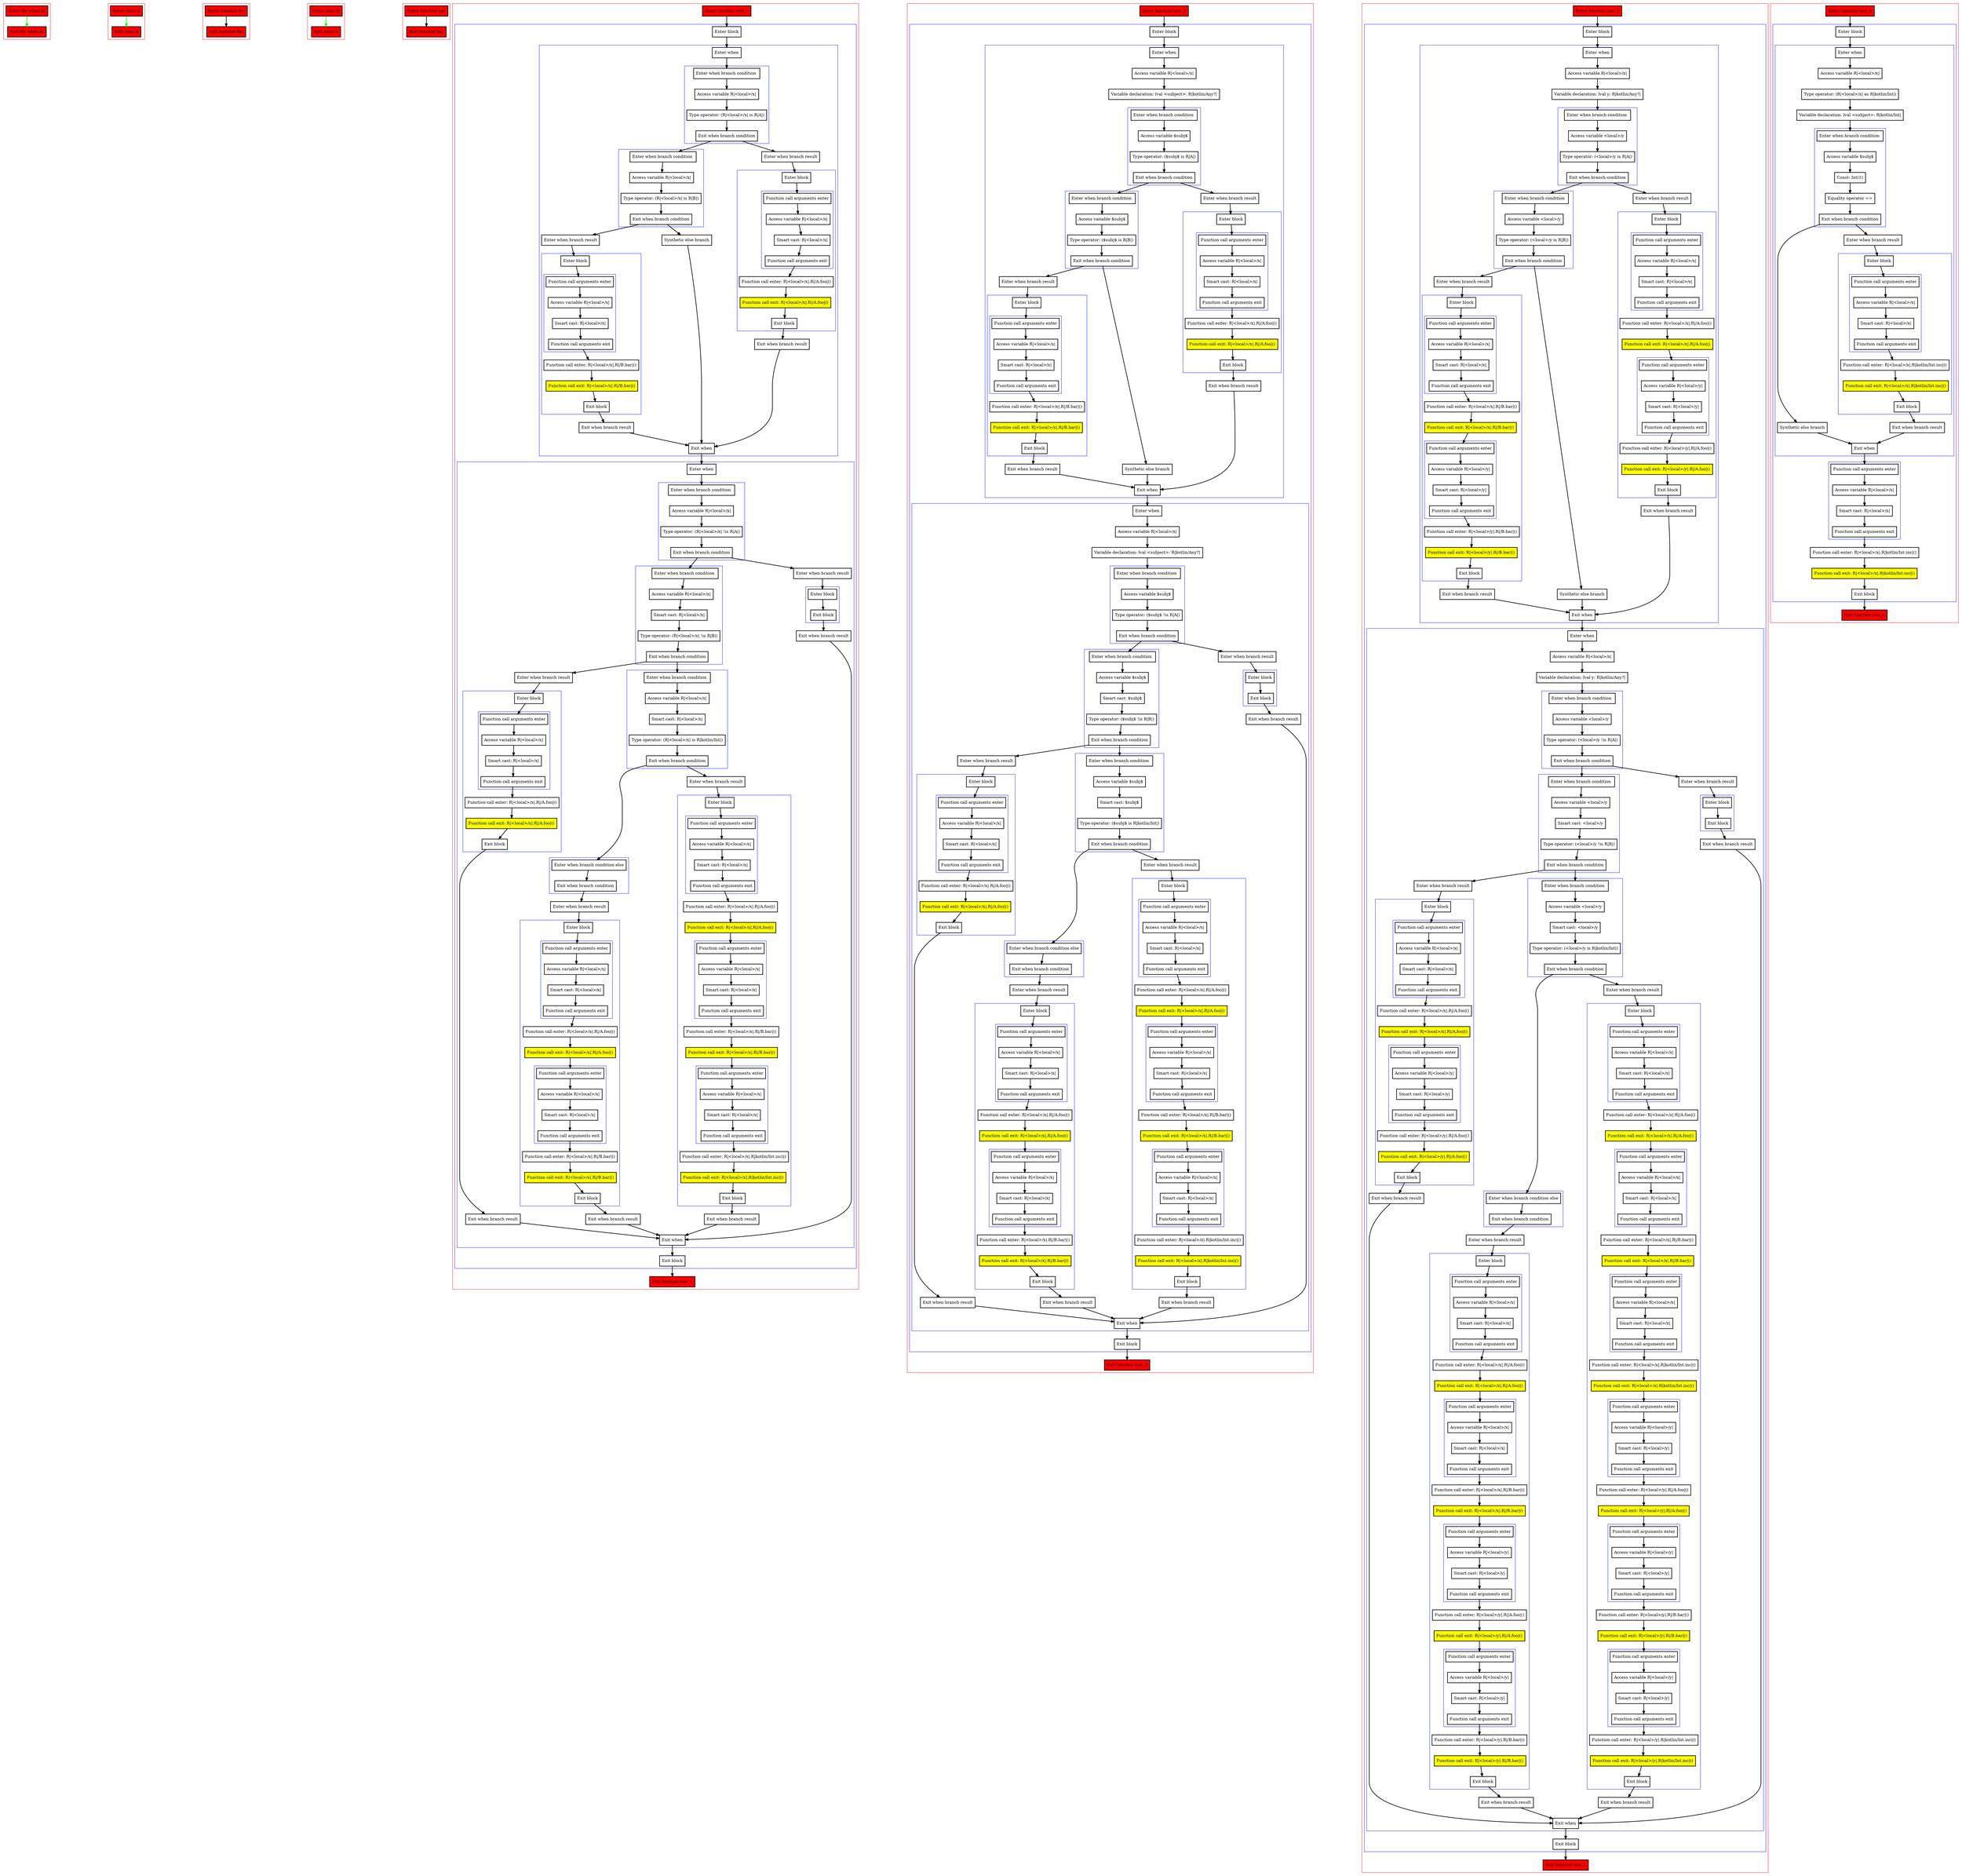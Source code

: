digraph when_kt {
    graph [nodesep=3]
    node [shape=box penwidth=2]
    edge [penwidth=2]

    subgraph cluster_0 {
        color=red
        0 [label="Enter file when.kt" style="filled" fillcolor=red];
        1 [label="Exit file when.kt" style="filled" fillcolor=red];
    }
    0 -> {1} [color=green];

    subgraph cluster_1 {
        color=red
        2 [label="Enter class A" style="filled" fillcolor=red];
        3 [label="Exit class A" style="filled" fillcolor=red];
    }
    2 -> {3} [color=green];

    subgraph cluster_2 {
        color=red
        4 [label="Enter function foo" style="filled" fillcolor=red];
        5 [label="Exit function foo" style="filled" fillcolor=red];
    }
    4 -> {5};

    subgraph cluster_3 {
        color=red
        6 [label="Enter class B" style="filled" fillcolor=red];
        7 [label="Exit class B" style="filled" fillcolor=red];
    }
    6 -> {7} [color=green];

    subgraph cluster_4 {
        color=red
        8 [label="Enter function bar" style="filled" fillcolor=red];
        9 [label="Exit function bar" style="filled" fillcolor=red];
    }
    8 -> {9};

    subgraph cluster_5 {
        color=red
        10 [label="Enter function test_1" style="filled" fillcolor=red];
        subgraph cluster_6 {
            color=blue
            11 [label="Enter block"];
            subgraph cluster_7 {
                color=blue
                12 [label="Enter when"];
                subgraph cluster_8 {
                    color=blue
                    13 [label="Enter when branch condition "];
                    14 [label="Access variable R|<local>/x|"];
                    15 [label="Type operator: (R|<local>/x| is R|A|)"];
                    16 [label="Exit when branch condition"];
                }
                subgraph cluster_9 {
                    color=blue
                    17 [label="Enter when branch condition "];
                    18 [label="Access variable R|<local>/x|"];
                    19 [label="Type operator: (R|<local>/x| is R|B|)"];
                    20 [label="Exit when branch condition"];
                }
                21 [label="Synthetic else branch"];
                22 [label="Enter when branch result"];
                subgraph cluster_10 {
                    color=blue
                    23 [label="Enter block"];
                    subgraph cluster_11 {
                        color=blue
                        24 [label="Function call arguments enter"];
                        25 [label="Access variable R|<local>/x|"];
                        26 [label="Smart cast: R|<local>/x|"];
                        27 [label="Function call arguments exit"];
                    }
                    28 [label="Function call enter: R|<local>/x|.R|/B.bar|()"];
                    29 [label="Function call exit: R|<local>/x|.R|/B.bar|()" style="filled" fillcolor=yellow];
                    30 [label="Exit block"];
                }
                31 [label="Exit when branch result"];
                32 [label="Enter when branch result"];
                subgraph cluster_12 {
                    color=blue
                    33 [label="Enter block"];
                    subgraph cluster_13 {
                        color=blue
                        34 [label="Function call arguments enter"];
                        35 [label="Access variable R|<local>/x|"];
                        36 [label="Smart cast: R|<local>/x|"];
                        37 [label="Function call arguments exit"];
                    }
                    38 [label="Function call enter: R|<local>/x|.R|/A.foo|()"];
                    39 [label="Function call exit: R|<local>/x|.R|/A.foo|()" style="filled" fillcolor=yellow];
                    40 [label="Exit block"];
                }
                41 [label="Exit when branch result"];
                42 [label="Exit when"];
            }
            subgraph cluster_14 {
                color=blue
                43 [label="Enter when"];
                subgraph cluster_15 {
                    color=blue
                    44 [label="Enter when branch condition "];
                    45 [label="Access variable R|<local>/x|"];
                    46 [label="Type operator: (R|<local>/x| !is R|A|)"];
                    47 [label="Exit when branch condition"];
                }
                subgraph cluster_16 {
                    color=blue
                    48 [label="Enter when branch condition "];
                    49 [label="Access variable R|<local>/x|"];
                    50 [label="Smart cast: R|<local>/x|"];
                    51 [label="Type operator: (R|<local>/x| !is R|B|)"];
                    52 [label="Exit when branch condition"];
                }
                subgraph cluster_17 {
                    color=blue
                    53 [label="Enter when branch condition "];
                    54 [label="Access variable R|<local>/x|"];
                    55 [label="Smart cast: R|<local>/x|"];
                    56 [label="Type operator: (R|<local>/x| is R|kotlin/Int|)"];
                    57 [label="Exit when branch condition"];
                }
                subgraph cluster_18 {
                    color=blue
                    58 [label="Enter when branch condition else"];
                    59 [label="Exit when branch condition"];
                }
                60 [label="Enter when branch result"];
                subgraph cluster_19 {
                    color=blue
                    61 [label="Enter block"];
                    subgraph cluster_20 {
                        color=blue
                        62 [label="Function call arguments enter"];
                        63 [label="Access variable R|<local>/x|"];
                        64 [label="Smart cast: R|<local>/x|"];
                        65 [label="Function call arguments exit"];
                    }
                    66 [label="Function call enter: R|<local>/x|.R|/A.foo|()"];
                    67 [label="Function call exit: R|<local>/x|.R|/A.foo|()" style="filled" fillcolor=yellow];
                    subgraph cluster_21 {
                        color=blue
                        68 [label="Function call arguments enter"];
                        69 [label="Access variable R|<local>/x|"];
                        70 [label="Smart cast: R|<local>/x|"];
                        71 [label="Function call arguments exit"];
                    }
                    72 [label="Function call enter: R|<local>/x|.R|/B.bar|()"];
                    73 [label="Function call exit: R|<local>/x|.R|/B.bar|()" style="filled" fillcolor=yellow];
                    74 [label="Exit block"];
                }
                75 [label="Exit when branch result"];
                76 [label="Enter when branch result"];
                subgraph cluster_22 {
                    color=blue
                    77 [label="Enter block"];
                    subgraph cluster_23 {
                        color=blue
                        78 [label="Function call arguments enter"];
                        79 [label="Access variable R|<local>/x|"];
                        80 [label="Smart cast: R|<local>/x|"];
                        81 [label="Function call arguments exit"];
                    }
                    82 [label="Function call enter: R|<local>/x|.R|/A.foo|()"];
                    83 [label="Function call exit: R|<local>/x|.R|/A.foo|()" style="filled" fillcolor=yellow];
                    subgraph cluster_24 {
                        color=blue
                        84 [label="Function call arguments enter"];
                        85 [label="Access variable R|<local>/x|"];
                        86 [label="Smart cast: R|<local>/x|"];
                        87 [label="Function call arguments exit"];
                    }
                    88 [label="Function call enter: R|<local>/x|.R|/B.bar|()"];
                    89 [label="Function call exit: R|<local>/x|.R|/B.bar|()" style="filled" fillcolor=yellow];
                    subgraph cluster_25 {
                        color=blue
                        90 [label="Function call arguments enter"];
                        91 [label="Access variable R|<local>/x|"];
                        92 [label="Smart cast: R|<local>/x|"];
                        93 [label="Function call arguments exit"];
                    }
                    94 [label="Function call enter: R|<local>/x|.R|kotlin/Int.inc|()"];
                    95 [label="Function call exit: R|<local>/x|.R|kotlin/Int.inc|()" style="filled" fillcolor=yellow];
                    96 [label="Exit block"];
                }
                97 [label="Exit when branch result"];
                98 [label="Enter when branch result"];
                subgraph cluster_26 {
                    color=blue
                    99 [label="Enter block"];
                    subgraph cluster_27 {
                        color=blue
                        100 [label="Function call arguments enter"];
                        101 [label="Access variable R|<local>/x|"];
                        102 [label="Smart cast: R|<local>/x|"];
                        103 [label="Function call arguments exit"];
                    }
                    104 [label="Function call enter: R|<local>/x|.R|/A.foo|()"];
                    105 [label="Function call exit: R|<local>/x|.R|/A.foo|()" style="filled" fillcolor=yellow];
                    106 [label="Exit block"];
                }
                107 [label="Exit when branch result"];
                108 [label="Enter when branch result"];
                subgraph cluster_28 {
                    color=blue
                    109 [label="Enter block"];
                    110 [label="Exit block"];
                }
                111 [label="Exit when branch result"];
                112 [label="Exit when"];
            }
            113 [label="Exit block"];
        }
        114 [label="Exit function test_1" style="filled" fillcolor=red];
    }
    10 -> {11};
    11 -> {12};
    12 -> {13};
    13 -> {14};
    14 -> {15};
    15 -> {16};
    16 -> {17 32};
    17 -> {18};
    18 -> {19};
    19 -> {20};
    20 -> {21 22};
    21 -> {42};
    22 -> {23};
    23 -> {24};
    24 -> {25};
    25 -> {26};
    26 -> {27};
    27 -> {28};
    28 -> {29};
    29 -> {30};
    30 -> {31};
    31 -> {42};
    32 -> {33};
    33 -> {34};
    34 -> {35};
    35 -> {36};
    36 -> {37};
    37 -> {38};
    38 -> {39};
    39 -> {40};
    40 -> {41};
    41 -> {42};
    42 -> {43};
    43 -> {44};
    44 -> {45};
    45 -> {46};
    46 -> {47};
    47 -> {48 108};
    48 -> {49};
    49 -> {50};
    50 -> {51};
    51 -> {52};
    52 -> {53 98};
    53 -> {54};
    54 -> {55};
    55 -> {56};
    56 -> {57};
    57 -> {58 76};
    58 -> {59};
    59 -> {60};
    60 -> {61};
    61 -> {62};
    62 -> {63};
    63 -> {64};
    64 -> {65};
    65 -> {66};
    66 -> {67};
    67 -> {68};
    68 -> {69};
    69 -> {70};
    70 -> {71};
    71 -> {72};
    72 -> {73};
    73 -> {74};
    74 -> {75};
    75 -> {112};
    76 -> {77};
    77 -> {78};
    78 -> {79};
    79 -> {80};
    80 -> {81};
    81 -> {82};
    82 -> {83};
    83 -> {84};
    84 -> {85};
    85 -> {86};
    86 -> {87};
    87 -> {88};
    88 -> {89};
    89 -> {90};
    90 -> {91};
    91 -> {92};
    92 -> {93};
    93 -> {94};
    94 -> {95};
    95 -> {96};
    96 -> {97};
    97 -> {112};
    98 -> {99};
    99 -> {100};
    100 -> {101};
    101 -> {102};
    102 -> {103};
    103 -> {104};
    104 -> {105};
    105 -> {106};
    106 -> {107};
    107 -> {112};
    108 -> {109};
    109 -> {110};
    110 -> {111};
    111 -> {112};
    112 -> {113};
    113 -> {114};

    subgraph cluster_29 {
        color=red
        115 [label="Enter function test_2" style="filled" fillcolor=red];
        subgraph cluster_30 {
            color=blue
            116 [label="Enter block"];
            subgraph cluster_31 {
                color=blue
                117 [label="Enter when"];
                118 [label="Access variable R|<local>/x|"];
                119 [label="Variable declaration: lval <subject>: R|kotlin/Any?|"];
                subgraph cluster_32 {
                    color=blue
                    120 [label="Enter when branch condition "];
                    121 [label="Access variable $subj$"];
                    122 [label="Type operator: ($subj$ is R|A|)"];
                    123 [label="Exit when branch condition"];
                }
                subgraph cluster_33 {
                    color=blue
                    124 [label="Enter when branch condition "];
                    125 [label="Access variable $subj$"];
                    126 [label="Type operator: ($subj$ is R|B|)"];
                    127 [label="Exit when branch condition"];
                }
                128 [label="Synthetic else branch"];
                129 [label="Enter when branch result"];
                subgraph cluster_34 {
                    color=blue
                    130 [label="Enter block"];
                    subgraph cluster_35 {
                        color=blue
                        131 [label="Function call arguments enter"];
                        132 [label="Access variable R|<local>/x|"];
                        133 [label="Smart cast: R|<local>/x|"];
                        134 [label="Function call arguments exit"];
                    }
                    135 [label="Function call enter: R|<local>/x|.R|/B.bar|()"];
                    136 [label="Function call exit: R|<local>/x|.R|/B.bar|()" style="filled" fillcolor=yellow];
                    137 [label="Exit block"];
                }
                138 [label="Exit when branch result"];
                139 [label="Enter when branch result"];
                subgraph cluster_36 {
                    color=blue
                    140 [label="Enter block"];
                    subgraph cluster_37 {
                        color=blue
                        141 [label="Function call arguments enter"];
                        142 [label="Access variable R|<local>/x|"];
                        143 [label="Smart cast: R|<local>/x|"];
                        144 [label="Function call arguments exit"];
                    }
                    145 [label="Function call enter: R|<local>/x|.R|/A.foo|()"];
                    146 [label="Function call exit: R|<local>/x|.R|/A.foo|()" style="filled" fillcolor=yellow];
                    147 [label="Exit block"];
                }
                148 [label="Exit when branch result"];
                149 [label="Exit when"];
            }
            subgraph cluster_38 {
                color=blue
                150 [label="Enter when"];
                151 [label="Access variable R|<local>/x|"];
                152 [label="Variable declaration: lval <subject>: R|kotlin/Any?|"];
                subgraph cluster_39 {
                    color=blue
                    153 [label="Enter when branch condition "];
                    154 [label="Access variable $subj$"];
                    155 [label="Type operator: ($subj$ !is R|A|)"];
                    156 [label="Exit when branch condition"];
                }
                subgraph cluster_40 {
                    color=blue
                    157 [label="Enter when branch condition "];
                    158 [label="Access variable $subj$"];
                    159 [label="Smart cast: $subj$"];
                    160 [label="Type operator: ($subj$ !is R|B|)"];
                    161 [label="Exit when branch condition"];
                }
                subgraph cluster_41 {
                    color=blue
                    162 [label="Enter when branch condition "];
                    163 [label="Access variable $subj$"];
                    164 [label="Smart cast: $subj$"];
                    165 [label="Type operator: ($subj$ is R|kotlin/Int|)"];
                    166 [label="Exit when branch condition"];
                }
                subgraph cluster_42 {
                    color=blue
                    167 [label="Enter when branch condition else"];
                    168 [label="Exit when branch condition"];
                }
                169 [label="Enter when branch result"];
                subgraph cluster_43 {
                    color=blue
                    170 [label="Enter block"];
                    subgraph cluster_44 {
                        color=blue
                        171 [label="Function call arguments enter"];
                        172 [label="Access variable R|<local>/x|"];
                        173 [label="Smart cast: R|<local>/x|"];
                        174 [label="Function call arguments exit"];
                    }
                    175 [label="Function call enter: R|<local>/x|.R|/A.foo|()"];
                    176 [label="Function call exit: R|<local>/x|.R|/A.foo|()" style="filled" fillcolor=yellow];
                    subgraph cluster_45 {
                        color=blue
                        177 [label="Function call arguments enter"];
                        178 [label="Access variable R|<local>/x|"];
                        179 [label="Smart cast: R|<local>/x|"];
                        180 [label="Function call arguments exit"];
                    }
                    181 [label="Function call enter: R|<local>/x|.R|/B.bar|()"];
                    182 [label="Function call exit: R|<local>/x|.R|/B.bar|()" style="filled" fillcolor=yellow];
                    183 [label="Exit block"];
                }
                184 [label="Exit when branch result"];
                185 [label="Enter when branch result"];
                subgraph cluster_46 {
                    color=blue
                    186 [label="Enter block"];
                    subgraph cluster_47 {
                        color=blue
                        187 [label="Function call arguments enter"];
                        188 [label="Access variable R|<local>/x|"];
                        189 [label="Smart cast: R|<local>/x|"];
                        190 [label="Function call arguments exit"];
                    }
                    191 [label="Function call enter: R|<local>/x|.R|/A.foo|()"];
                    192 [label="Function call exit: R|<local>/x|.R|/A.foo|()" style="filled" fillcolor=yellow];
                    subgraph cluster_48 {
                        color=blue
                        193 [label="Function call arguments enter"];
                        194 [label="Access variable R|<local>/x|"];
                        195 [label="Smart cast: R|<local>/x|"];
                        196 [label="Function call arguments exit"];
                    }
                    197 [label="Function call enter: R|<local>/x|.R|/B.bar|()"];
                    198 [label="Function call exit: R|<local>/x|.R|/B.bar|()" style="filled" fillcolor=yellow];
                    subgraph cluster_49 {
                        color=blue
                        199 [label="Function call arguments enter"];
                        200 [label="Access variable R|<local>/x|"];
                        201 [label="Smart cast: R|<local>/x|"];
                        202 [label="Function call arguments exit"];
                    }
                    203 [label="Function call enter: R|<local>/x|.R|kotlin/Int.inc|()"];
                    204 [label="Function call exit: R|<local>/x|.R|kotlin/Int.inc|()" style="filled" fillcolor=yellow];
                    205 [label="Exit block"];
                }
                206 [label="Exit when branch result"];
                207 [label="Enter when branch result"];
                subgraph cluster_50 {
                    color=blue
                    208 [label="Enter block"];
                    subgraph cluster_51 {
                        color=blue
                        209 [label="Function call arguments enter"];
                        210 [label="Access variable R|<local>/x|"];
                        211 [label="Smart cast: R|<local>/x|"];
                        212 [label="Function call arguments exit"];
                    }
                    213 [label="Function call enter: R|<local>/x|.R|/A.foo|()"];
                    214 [label="Function call exit: R|<local>/x|.R|/A.foo|()" style="filled" fillcolor=yellow];
                    215 [label="Exit block"];
                }
                216 [label="Exit when branch result"];
                217 [label="Enter when branch result"];
                subgraph cluster_52 {
                    color=blue
                    218 [label="Enter block"];
                    219 [label="Exit block"];
                }
                220 [label="Exit when branch result"];
                221 [label="Exit when"];
            }
            222 [label="Exit block"];
        }
        223 [label="Exit function test_2" style="filled" fillcolor=red];
    }
    115 -> {116};
    116 -> {117};
    117 -> {118};
    118 -> {119};
    119 -> {120};
    120 -> {121};
    121 -> {122};
    122 -> {123};
    123 -> {124 139};
    124 -> {125};
    125 -> {126};
    126 -> {127};
    127 -> {128 129};
    128 -> {149};
    129 -> {130};
    130 -> {131};
    131 -> {132};
    132 -> {133};
    133 -> {134};
    134 -> {135};
    135 -> {136};
    136 -> {137};
    137 -> {138};
    138 -> {149};
    139 -> {140};
    140 -> {141};
    141 -> {142};
    142 -> {143};
    143 -> {144};
    144 -> {145};
    145 -> {146};
    146 -> {147};
    147 -> {148};
    148 -> {149};
    149 -> {150};
    150 -> {151};
    151 -> {152};
    152 -> {153};
    153 -> {154};
    154 -> {155};
    155 -> {156};
    156 -> {157 217};
    157 -> {158};
    158 -> {159};
    159 -> {160};
    160 -> {161};
    161 -> {162 207};
    162 -> {163};
    163 -> {164};
    164 -> {165};
    165 -> {166};
    166 -> {167 185};
    167 -> {168};
    168 -> {169};
    169 -> {170};
    170 -> {171};
    171 -> {172};
    172 -> {173};
    173 -> {174};
    174 -> {175};
    175 -> {176};
    176 -> {177};
    177 -> {178};
    178 -> {179};
    179 -> {180};
    180 -> {181};
    181 -> {182};
    182 -> {183};
    183 -> {184};
    184 -> {221};
    185 -> {186};
    186 -> {187};
    187 -> {188};
    188 -> {189};
    189 -> {190};
    190 -> {191};
    191 -> {192};
    192 -> {193};
    193 -> {194};
    194 -> {195};
    195 -> {196};
    196 -> {197};
    197 -> {198};
    198 -> {199};
    199 -> {200};
    200 -> {201};
    201 -> {202};
    202 -> {203};
    203 -> {204};
    204 -> {205};
    205 -> {206};
    206 -> {221};
    207 -> {208};
    208 -> {209};
    209 -> {210};
    210 -> {211};
    211 -> {212};
    212 -> {213};
    213 -> {214};
    214 -> {215};
    215 -> {216};
    216 -> {221};
    217 -> {218};
    218 -> {219};
    219 -> {220};
    220 -> {221};
    221 -> {222};
    222 -> {223};

    subgraph cluster_53 {
        color=red
        224 [label="Enter function test_3" style="filled" fillcolor=red];
        subgraph cluster_54 {
            color=blue
            225 [label="Enter block"];
            subgraph cluster_55 {
                color=blue
                226 [label="Enter when"];
                227 [label="Access variable R|<local>/x|"];
                228 [label="Variable declaration: lval y: R|kotlin/Any?|"];
                subgraph cluster_56 {
                    color=blue
                    229 [label="Enter when branch condition "];
                    230 [label="Access variable <local>/y"];
                    231 [label="Type operator: (<local>/y is R|A|)"];
                    232 [label="Exit when branch condition"];
                }
                subgraph cluster_57 {
                    color=blue
                    233 [label="Enter when branch condition "];
                    234 [label="Access variable <local>/y"];
                    235 [label="Type operator: (<local>/y is R|B|)"];
                    236 [label="Exit when branch condition"];
                }
                237 [label="Synthetic else branch"];
                238 [label="Enter when branch result"];
                subgraph cluster_58 {
                    color=blue
                    239 [label="Enter block"];
                    subgraph cluster_59 {
                        color=blue
                        240 [label="Function call arguments enter"];
                        241 [label="Access variable R|<local>/x|"];
                        242 [label="Smart cast: R|<local>/x|"];
                        243 [label="Function call arguments exit"];
                    }
                    244 [label="Function call enter: R|<local>/x|.R|/B.bar|()"];
                    245 [label="Function call exit: R|<local>/x|.R|/B.bar|()" style="filled" fillcolor=yellow];
                    subgraph cluster_60 {
                        color=blue
                        246 [label="Function call arguments enter"];
                        247 [label="Access variable R|<local>/y|"];
                        248 [label="Smart cast: R|<local>/y|"];
                        249 [label="Function call arguments exit"];
                    }
                    250 [label="Function call enter: R|<local>/y|.R|/B.bar|()"];
                    251 [label="Function call exit: R|<local>/y|.R|/B.bar|()" style="filled" fillcolor=yellow];
                    252 [label="Exit block"];
                }
                253 [label="Exit when branch result"];
                254 [label="Enter when branch result"];
                subgraph cluster_61 {
                    color=blue
                    255 [label="Enter block"];
                    subgraph cluster_62 {
                        color=blue
                        256 [label="Function call arguments enter"];
                        257 [label="Access variable R|<local>/x|"];
                        258 [label="Smart cast: R|<local>/x|"];
                        259 [label="Function call arguments exit"];
                    }
                    260 [label="Function call enter: R|<local>/x|.R|/A.foo|()"];
                    261 [label="Function call exit: R|<local>/x|.R|/A.foo|()" style="filled" fillcolor=yellow];
                    subgraph cluster_63 {
                        color=blue
                        262 [label="Function call arguments enter"];
                        263 [label="Access variable R|<local>/y|"];
                        264 [label="Smart cast: R|<local>/y|"];
                        265 [label="Function call arguments exit"];
                    }
                    266 [label="Function call enter: R|<local>/y|.R|/A.foo|()"];
                    267 [label="Function call exit: R|<local>/y|.R|/A.foo|()" style="filled" fillcolor=yellow];
                    268 [label="Exit block"];
                }
                269 [label="Exit when branch result"];
                270 [label="Exit when"];
            }
            subgraph cluster_64 {
                color=blue
                271 [label="Enter when"];
                272 [label="Access variable R|<local>/x|"];
                273 [label="Variable declaration: lval y: R|kotlin/Any?|"];
                subgraph cluster_65 {
                    color=blue
                    274 [label="Enter when branch condition "];
                    275 [label="Access variable <local>/y"];
                    276 [label="Type operator: (<local>/y !is R|A|)"];
                    277 [label="Exit when branch condition"];
                }
                subgraph cluster_66 {
                    color=blue
                    278 [label="Enter when branch condition "];
                    279 [label="Access variable <local>/y"];
                    280 [label="Smart cast: <local>/y"];
                    281 [label="Type operator: (<local>/y !is R|B|)"];
                    282 [label="Exit when branch condition"];
                }
                subgraph cluster_67 {
                    color=blue
                    283 [label="Enter when branch condition "];
                    284 [label="Access variable <local>/y"];
                    285 [label="Smart cast: <local>/y"];
                    286 [label="Type operator: (<local>/y is R|kotlin/Int|)"];
                    287 [label="Exit when branch condition"];
                }
                subgraph cluster_68 {
                    color=blue
                    288 [label="Enter when branch condition else"];
                    289 [label="Exit when branch condition"];
                }
                290 [label="Enter when branch result"];
                subgraph cluster_69 {
                    color=blue
                    291 [label="Enter block"];
                    subgraph cluster_70 {
                        color=blue
                        292 [label="Function call arguments enter"];
                        293 [label="Access variable R|<local>/x|"];
                        294 [label="Smart cast: R|<local>/x|"];
                        295 [label="Function call arguments exit"];
                    }
                    296 [label="Function call enter: R|<local>/x|.R|/A.foo|()"];
                    297 [label="Function call exit: R|<local>/x|.R|/A.foo|()" style="filled" fillcolor=yellow];
                    subgraph cluster_71 {
                        color=blue
                        298 [label="Function call arguments enter"];
                        299 [label="Access variable R|<local>/x|"];
                        300 [label="Smart cast: R|<local>/x|"];
                        301 [label="Function call arguments exit"];
                    }
                    302 [label="Function call enter: R|<local>/x|.R|/B.bar|()"];
                    303 [label="Function call exit: R|<local>/x|.R|/B.bar|()" style="filled" fillcolor=yellow];
                    subgraph cluster_72 {
                        color=blue
                        304 [label="Function call arguments enter"];
                        305 [label="Access variable R|<local>/y|"];
                        306 [label="Smart cast: R|<local>/y|"];
                        307 [label="Function call arguments exit"];
                    }
                    308 [label="Function call enter: R|<local>/y|.R|/A.foo|()"];
                    309 [label="Function call exit: R|<local>/y|.R|/A.foo|()" style="filled" fillcolor=yellow];
                    subgraph cluster_73 {
                        color=blue
                        310 [label="Function call arguments enter"];
                        311 [label="Access variable R|<local>/y|"];
                        312 [label="Smart cast: R|<local>/y|"];
                        313 [label="Function call arguments exit"];
                    }
                    314 [label="Function call enter: R|<local>/y|.R|/B.bar|()"];
                    315 [label="Function call exit: R|<local>/y|.R|/B.bar|()" style="filled" fillcolor=yellow];
                    316 [label="Exit block"];
                }
                317 [label="Exit when branch result"];
                318 [label="Enter when branch result"];
                subgraph cluster_74 {
                    color=blue
                    319 [label="Enter block"];
                    subgraph cluster_75 {
                        color=blue
                        320 [label="Function call arguments enter"];
                        321 [label="Access variable R|<local>/x|"];
                        322 [label="Smart cast: R|<local>/x|"];
                        323 [label="Function call arguments exit"];
                    }
                    324 [label="Function call enter: R|<local>/x|.R|/A.foo|()"];
                    325 [label="Function call exit: R|<local>/x|.R|/A.foo|()" style="filled" fillcolor=yellow];
                    subgraph cluster_76 {
                        color=blue
                        326 [label="Function call arguments enter"];
                        327 [label="Access variable R|<local>/x|"];
                        328 [label="Smart cast: R|<local>/x|"];
                        329 [label="Function call arguments exit"];
                    }
                    330 [label="Function call enter: R|<local>/x|.R|/B.bar|()"];
                    331 [label="Function call exit: R|<local>/x|.R|/B.bar|()" style="filled" fillcolor=yellow];
                    subgraph cluster_77 {
                        color=blue
                        332 [label="Function call arguments enter"];
                        333 [label="Access variable R|<local>/x|"];
                        334 [label="Smart cast: R|<local>/x|"];
                        335 [label="Function call arguments exit"];
                    }
                    336 [label="Function call enter: R|<local>/x|.R|kotlin/Int.inc|()"];
                    337 [label="Function call exit: R|<local>/x|.R|kotlin/Int.inc|()" style="filled" fillcolor=yellow];
                    subgraph cluster_78 {
                        color=blue
                        338 [label="Function call arguments enter"];
                        339 [label="Access variable R|<local>/y|"];
                        340 [label="Smart cast: R|<local>/y|"];
                        341 [label="Function call arguments exit"];
                    }
                    342 [label="Function call enter: R|<local>/y|.R|/A.foo|()"];
                    343 [label="Function call exit: R|<local>/y|.R|/A.foo|()" style="filled" fillcolor=yellow];
                    subgraph cluster_79 {
                        color=blue
                        344 [label="Function call arguments enter"];
                        345 [label="Access variable R|<local>/y|"];
                        346 [label="Smart cast: R|<local>/y|"];
                        347 [label="Function call arguments exit"];
                    }
                    348 [label="Function call enter: R|<local>/y|.R|/B.bar|()"];
                    349 [label="Function call exit: R|<local>/y|.R|/B.bar|()" style="filled" fillcolor=yellow];
                    subgraph cluster_80 {
                        color=blue
                        350 [label="Function call arguments enter"];
                        351 [label="Access variable R|<local>/y|"];
                        352 [label="Smart cast: R|<local>/y|"];
                        353 [label="Function call arguments exit"];
                    }
                    354 [label="Function call enter: R|<local>/y|.R|kotlin/Int.inc|()"];
                    355 [label="Function call exit: R|<local>/y|.R|kotlin/Int.inc|()" style="filled" fillcolor=yellow];
                    356 [label="Exit block"];
                }
                357 [label="Exit when branch result"];
                358 [label="Enter when branch result"];
                subgraph cluster_81 {
                    color=blue
                    359 [label="Enter block"];
                    subgraph cluster_82 {
                        color=blue
                        360 [label="Function call arguments enter"];
                        361 [label="Access variable R|<local>/x|"];
                        362 [label="Smart cast: R|<local>/x|"];
                        363 [label="Function call arguments exit"];
                    }
                    364 [label="Function call enter: R|<local>/x|.R|/A.foo|()"];
                    365 [label="Function call exit: R|<local>/x|.R|/A.foo|()" style="filled" fillcolor=yellow];
                    subgraph cluster_83 {
                        color=blue
                        366 [label="Function call arguments enter"];
                        367 [label="Access variable R|<local>/y|"];
                        368 [label="Smart cast: R|<local>/y|"];
                        369 [label="Function call arguments exit"];
                    }
                    370 [label="Function call enter: R|<local>/y|.R|/A.foo|()"];
                    371 [label="Function call exit: R|<local>/y|.R|/A.foo|()" style="filled" fillcolor=yellow];
                    372 [label="Exit block"];
                }
                373 [label="Exit when branch result"];
                374 [label="Enter when branch result"];
                subgraph cluster_84 {
                    color=blue
                    375 [label="Enter block"];
                    376 [label="Exit block"];
                }
                377 [label="Exit when branch result"];
                378 [label="Exit when"];
            }
            379 [label="Exit block"];
        }
        380 [label="Exit function test_3" style="filled" fillcolor=red];
    }
    224 -> {225};
    225 -> {226};
    226 -> {227};
    227 -> {228};
    228 -> {229};
    229 -> {230};
    230 -> {231};
    231 -> {232};
    232 -> {233 254};
    233 -> {234};
    234 -> {235};
    235 -> {236};
    236 -> {237 238};
    237 -> {270};
    238 -> {239};
    239 -> {240};
    240 -> {241};
    241 -> {242};
    242 -> {243};
    243 -> {244};
    244 -> {245};
    245 -> {246};
    246 -> {247};
    247 -> {248};
    248 -> {249};
    249 -> {250};
    250 -> {251};
    251 -> {252};
    252 -> {253};
    253 -> {270};
    254 -> {255};
    255 -> {256};
    256 -> {257};
    257 -> {258};
    258 -> {259};
    259 -> {260};
    260 -> {261};
    261 -> {262};
    262 -> {263};
    263 -> {264};
    264 -> {265};
    265 -> {266};
    266 -> {267};
    267 -> {268};
    268 -> {269};
    269 -> {270};
    270 -> {271};
    271 -> {272};
    272 -> {273};
    273 -> {274};
    274 -> {275};
    275 -> {276};
    276 -> {277};
    277 -> {278 374};
    278 -> {279};
    279 -> {280};
    280 -> {281};
    281 -> {282};
    282 -> {283 358};
    283 -> {284};
    284 -> {285};
    285 -> {286};
    286 -> {287};
    287 -> {288 318};
    288 -> {289};
    289 -> {290};
    290 -> {291};
    291 -> {292};
    292 -> {293};
    293 -> {294};
    294 -> {295};
    295 -> {296};
    296 -> {297};
    297 -> {298};
    298 -> {299};
    299 -> {300};
    300 -> {301};
    301 -> {302};
    302 -> {303};
    303 -> {304};
    304 -> {305};
    305 -> {306};
    306 -> {307};
    307 -> {308};
    308 -> {309};
    309 -> {310};
    310 -> {311};
    311 -> {312};
    312 -> {313};
    313 -> {314};
    314 -> {315};
    315 -> {316};
    316 -> {317};
    317 -> {378};
    318 -> {319};
    319 -> {320};
    320 -> {321};
    321 -> {322};
    322 -> {323};
    323 -> {324};
    324 -> {325};
    325 -> {326};
    326 -> {327};
    327 -> {328};
    328 -> {329};
    329 -> {330};
    330 -> {331};
    331 -> {332};
    332 -> {333};
    333 -> {334};
    334 -> {335};
    335 -> {336};
    336 -> {337};
    337 -> {338};
    338 -> {339};
    339 -> {340};
    340 -> {341};
    341 -> {342};
    342 -> {343};
    343 -> {344};
    344 -> {345};
    345 -> {346};
    346 -> {347};
    347 -> {348};
    348 -> {349};
    349 -> {350};
    350 -> {351};
    351 -> {352};
    352 -> {353};
    353 -> {354};
    354 -> {355};
    355 -> {356};
    356 -> {357};
    357 -> {378};
    358 -> {359};
    359 -> {360};
    360 -> {361};
    361 -> {362};
    362 -> {363};
    363 -> {364};
    364 -> {365};
    365 -> {366};
    366 -> {367};
    367 -> {368};
    368 -> {369};
    369 -> {370};
    370 -> {371};
    371 -> {372};
    372 -> {373};
    373 -> {378};
    374 -> {375};
    375 -> {376};
    376 -> {377};
    377 -> {378};
    378 -> {379};
    379 -> {380};

    subgraph cluster_85 {
        color=red
        381 [label="Enter function test_4" style="filled" fillcolor=red];
        subgraph cluster_86 {
            color=blue
            382 [label="Enter block"];
            subgraph cluster_87 {
                color=blue
                383 [label="Enter when"];
                384 [label="Access variable R|<local>/x|"];
                385 [label="Type operator: (R|<local>/x| as R|kotlin/Int|)"];
                386 [label="Variable declaration: lval <subject>: R|kotlin/Int|"];
                subgraph cluster_88 {
                    color=blue
                    387 [label="Enter when branch condition "];
                    388 [label="Access variable $subj$"];
                    389 [label="Const: Int(1)"];
                    390 [label="Equality operator =="];
                    391 [label="Exit when branch condition"];
                }
                392 [label="Synthetic else branch"];
                393 [label="Enter when branch result"];
                subgraph cluster_89 {
                    color=blue
                    394 [label="Enter block"];
                    subgraph cluster_90 {
                        color=blue
                        395 [label="Function call arguments enter"];
                        396 [label="Access variable R|<local>/x|"];
                        397 [label="Smart cast: R|<local>/x|"];
                        398 [label="Function call arguments exit"];
                    }
                    399 [label="Function call enter: R|<local>/x|.R|kotlin/Int.inc|()"];
                    400 [label="Function call exit: R|<local>/x|.R|kotlin/Int.inc|()" style="filled" fillcolor=yellow];
                    401 [label="Exit block"];
                }
                402 [label="Exit when branch result"];
                403 [label="Exit when"];
            }
            subgraph cluster_91 {
                color=blue
                404 [label="Function call arguments enter"];
                405 [label="Access variable R|<local>/x|"];
                406 [label="Smart cast: R|<local>/x|"];
                407 [label="Function call arguments exit"];
            }
            408 [label="Function call enter: R|<local>/x|.R|kotlin/Int.inc|()"];
            409 [label="Function call exit: R|<local>/x|.R|kotlin/Int.inc|()" style="filled" fillcolor=yellow];
            410 [label="Exit block"];
        }
        411 [label="Exit function test_4" style="filled" fillcolor=red];
    }
    381 -> {382};
    382 -> {383};
    383 -> {384};
    384 -> {385};
    385 -> {386};
    386 -> {387};
    387 -> {388};
    388 -> {389};
    389 -> {390};
    390 -> {391};
    391 -> {392 393};
    392 -> {403};
    393 -> {394};
    394 -> {395};
    395 -> {396};
    396 -> {397};
    397 -> {398};
    398 -> {399};
    399 -> {400};
    400 -> {401};
    401 -> {402};
    402 -> {403};
    403 -> {404};
    404 -> {405};
    405 -> {406};
    406 -> {407};
    407 -> {408};
    408 -> {409};
    409 -> {410};
    410 -> {411};

}
